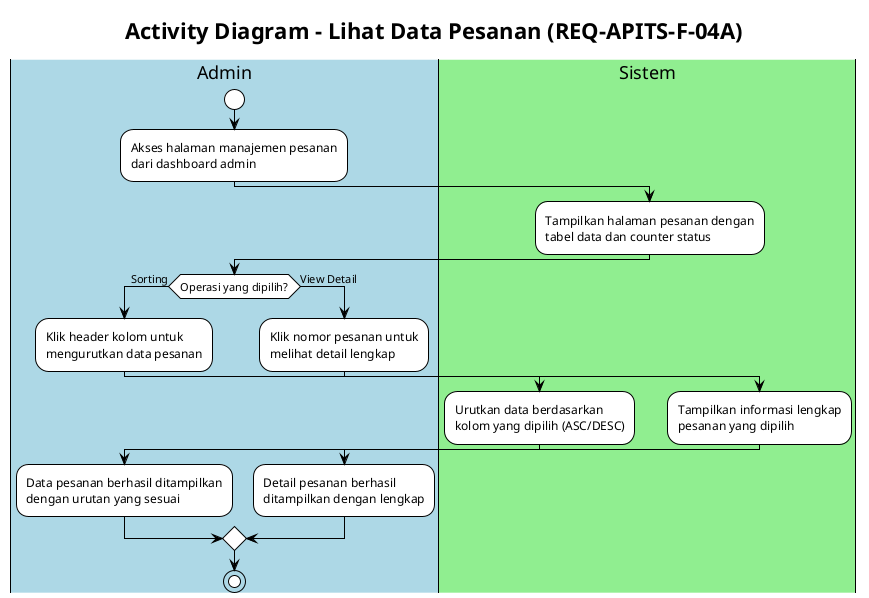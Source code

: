 @startuml Activity_Diagram_Lihat_Data_Pesanan
!theme plain
title Activity Diagram - Lihat Data Pesanan (REQ-APITS-F-04A)

|#LightBlue|Admin|
|#LightGreen|Sistem|
|Admin|
start
:Akses halaman manajemen pesanan
dari dashboard admin;

|Sistem|
:Tampilkan halaman pesanan dengan
tabel data dan counter status;

|Admin|
if (Operasi yang dipilih?) then (Sorting)
  :Klik header kolom untuk
  mengurutkan data pesanan;
  |Sistem|
  :Urutkan data berdasarkan
  kolom yang dipilih (ASC/DESC);
  |Admin|
  :Data pesanan berhasil ditampilkan
  dengan urutan yang sesuai;
else (View Detail)
  :Klik nomor pesanan untuk
  melihat detail lengkap;
  |Sistem|
  :Tampilkan informasi lengkap
  pesanan yang dipilih;
  |Admin|
  :Detail pesanan berhasil
  ditampilkan dengan lengkap;
endif

stop

@enduml